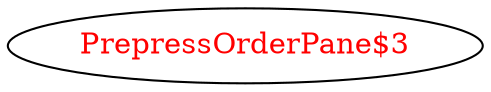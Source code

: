 digraph dependencyGraph {
 concentrate=true;
 ranksep="2.0";
 rankdir="LR"; 
 splines="ortho";
"PrepressOrderPane$3" [fontcolor="red"];
}